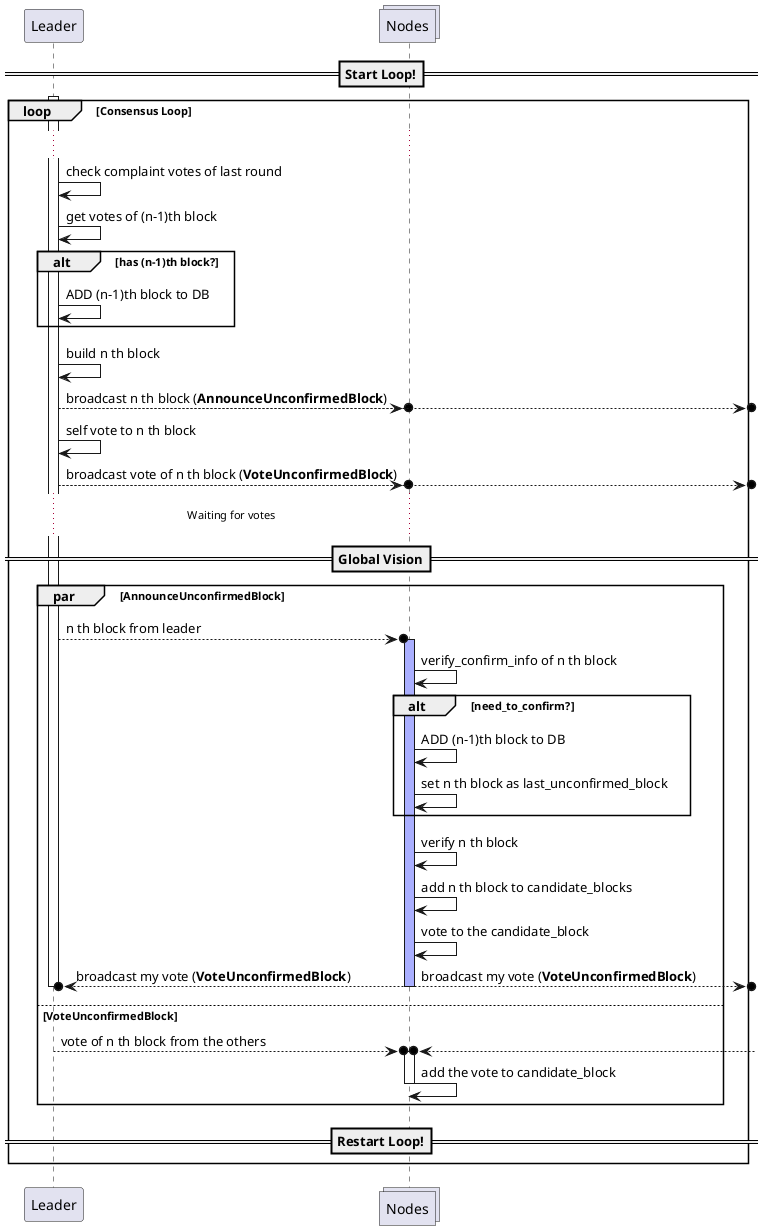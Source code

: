@startuml
!pragma teoz true

' ----- Definition
participant "Leader" as leader
collections "Nodes" as nodes

' ----- Relations
==Start Loop!==
activate leader
loop Consensus Loop
...
leader -> leader: check complaint votes of last round
leader -> leader: get votes of (n-1)th block

alt has (n-1)th block?
leader -> leader: ADD (n-1)th block to DB
end

leader -> leader: build n th block
leader -->o nodes: broadcast n th block (**AnnounceUnconfirmedBlock**)
& leader -->o]:
leader -> leader: self vote to n th block
leader -->o nodes: broadcast vote of n th block (**VoteUnconfirmedBlock**)
& leader -->o]
...Waiting for votes...

==Global Vision==
par AnnounceUnconfirmedBlock
leader -->o nodes: n th block from leader
activate nodes #aaafff
nodes -> nodes: verify_confirm_info of n th block
alt need_to_confirm?
    nodes -> nodes: ADD (n-1)th block to DB
    nodes ->nodes: set n th block as last_unconfirmed_block
end
nodes -> nodes: verify n th block
nodes -> nodes: add n th block to candidate_blocks
nodes -> nodes: vote to the candidate_block
leader o<-- nodes: broadcast my vote (**VoteUnconfirmedBlock**)
& nodes -->o]: broadcast my vote (**VoteUnconfirmedBlock**)
deactivate leader
deactivate nodes

else VoteUnconfirmedBlock
leader -->o nodes: vote of n th block from the others
& nodes o<--]
activate nodes #fffaaa
nodes -> nodes: add the vote to candidate_block
deactivate leader
deactivate nodes
end

==Restart Loop!==
end
@enduml